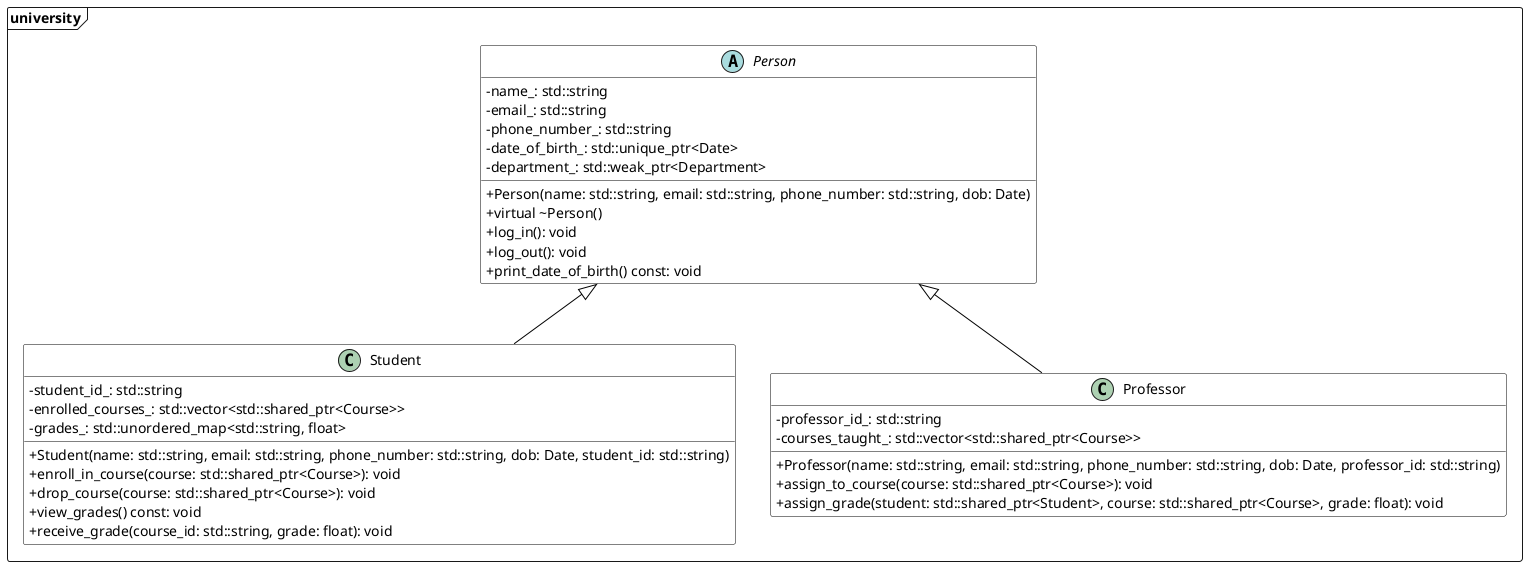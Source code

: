 @startuml "Inheritance Diagram"

skinparam classAttributeIconSize 0
skinparam class {
    BackgroundColor White
    ArrowColor Black
    BorderColor Black
}

Package university <<Frame>>{

' ' Struct Date
' struct Date {
'     +  day_: unsigned short
'     + month_: unsigned short
'     + year_: unsigned short
'     + Date(d: unsigned short, m: unsigned short, y: unsigned short)
'     - is_valid() const: bool
'     - is_leap_year() const: bool
' }

' Classes
abstract class Person {
    - name_: std::string  
    - email_: std::string
    - phone_number_: std::string
    - date_of_birth_: std::unique_ptr<Date>
    - department_: std::weak_ptr<Department> 
    + Person(name: std::string, email: std::string, phone_number: std::string, dob: Date)
    + virtual ~Person()
    + log_in(): void
    + log_out(): void
    + print_date_of_birth() const: void
}

class Student {
    - student_id_: std::string 
    - enrolled_courses_: std::vector<std::shared_ptr<Course>>
    - grades_: std::unordered_map<std::string, float>
    + Student(name: std::string, email: std::string, phone_number: std::string, dob: Date, student_id: std::string)
    + enroll_in_course(course: std::shared_ptr<Course>): void
    + drop_course(course: std::shared_ptr<Course>): void
    + view_grades() const: void
    + receive_grade(course_id: std::string, grade: float): void
}

class Professor extends Person {
    -  professor_id_: std::string
    -  courses_taught_: std::vector<std::shared_ptr<Course>>
    + Professor(name: std::string, email: std::string, phone_number: std::string, dob: Date, professor_id: std::string)
    +  assign_to_course(course: std::shared_ptr<Course>): void
    +  assign_grade(student: std::shared_ptr<Student>, course: std::shared_ptr<Course>, grade: float): void
}

' Inheritance Relationships
' Person <|-- Student
' Person <|-- Professor

' Composition Relationships
' Person *-- "1" Date : has >


' Professor "0..*" -- "0..*" Student : interacts >

Student -up-|> Person
}
@enduml

